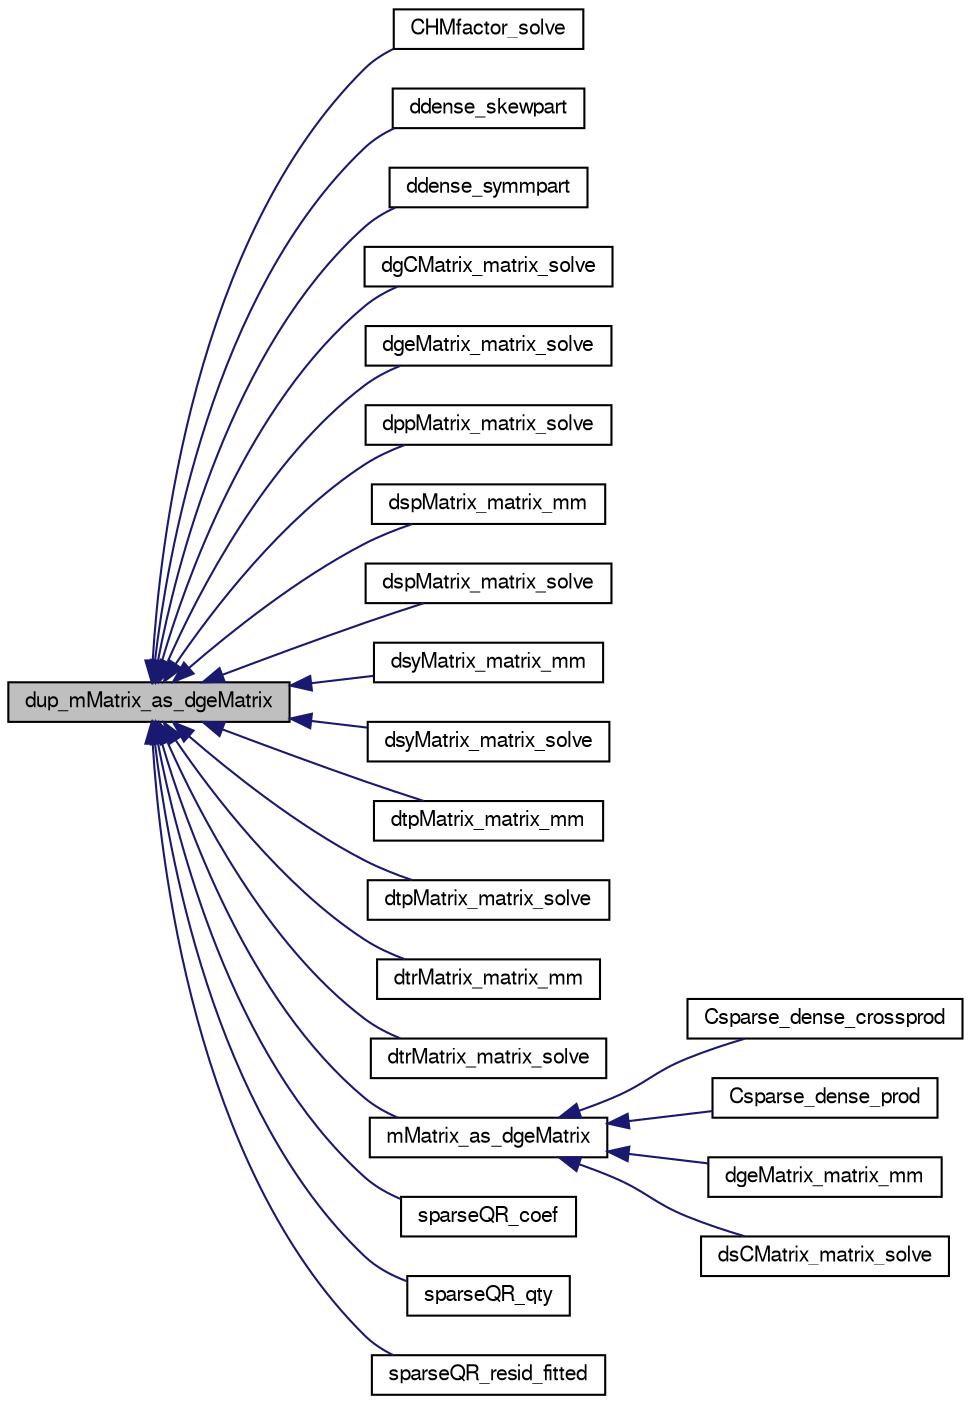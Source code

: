 digraph G
{
  edge [fontname="FreeSans",fontsize=10,labelfontname="FreeSans",labelfontsize=10];
  node [fontname="FreeSans",fontsize=10,shape=record];
  rankdir=LR;
  Node1 [label="dup_mMatrix_as_dgeMatrix",height=0.2,width=0.4,color="black", fillcolor="grey75", style="filled" fontcolor="black"];
  Node1 -> Node2 [dir=back,color="midnightblue",fontsize=10,style="solid",fontname="FreeSans"];
  Node2 [label="CHMfactor_solve",height=0.2,width=0.4,color="black", fillcolor="white", style="filled",URL="$CHMfactor_8h.html#8651ba67f85b2a18a8b2b1b23a392219"];
  Node1 -> Node3 [dir=back,color="midnightblue",fontsize=10,style="solid",fontname="FreeSans"];
  Node3 [label="ddense_skewpart",height=0.2,width=0.4,color="black", fillcolor="white", style="filled",URL="$dense_8h.html#f57ee72c2df4d7eaca5ecd2084f78747"];
  Node1 -> Node4 [dir=back,color="midnightblue",fontsize=10,style="solid",fontname="FreeSans"];
  Node4 [label="ddense_symmpart",height=0.2,width=0.4,color="black", fillcolor="white", style="filled",URL="$dense_8h.html#270b02ab3c84accb423eaefbe42dfe8b"];
  Node1 -> Node5 [dir=back,color="midnightblue",fontsize=10,style="solid",fontname="FreeSans"];
  Node5 [label="dgCMatrix_matrix_solve",height=0.2,width=0.4,color="black", fillcolor="white", style="filled",URL="$dgCMatrix_8h.html#eae674c1f247043d2e34fe45d4239769"];
  Node1 -> Node6 [dir=back,color="midnightblue",fontsize=10,style="solid",fontname="FreeSans"];
  Node6 [label="dgeMatrix_matrix_solve",height=0.2,width=0.4,color="black", fillcolor="white", style="filled",URL="$dgeMatrix_8h.html#4aaf5ed4d71841560a06e2eda9da3762"];
  Node1 -> Node7 [dir=back,color="midnightblue",fontsize=10,style="solid",fontname="FreeSans"];
  Node7 [label="dppMatrix_matrix_solve",height=0.2,width=0.4,color="black", fillcolor="white", style="filled",URL="$dppMatrix_8h.html#0b9f86379aec800872a5267229a7b400"];
  Node1 -> Node8 [dir=back,color="midnightblue",fontsize=10,style="solid",fontname="FreeSans"];
  Node8 [label="dspMatrix_matrix_mm",height=0.2,width=0.4,color="black", fillcolor="white", style="filled",URL="$dspMatrix_8h.html#aa6c019f29f3215d81de78ab81db19c2"];
  Node1 -> Node9 [dir=back,color="midnightblue",fontsize=10,style="solid",fontname="FreeSans"];
  Node9 [label="dspMatrix_matrix_solve",height=0.2,width=0.4,color="black", fillcolor="white", style="filled",URL="$dspMatrix_8h.html#c1c54a26f283497edb9cb22e131ddd77"];
  Node1 -> Node10 [dir=back,color="midnightblue",fontsize=10,style="solid",fontname="FreeSans"];
  Node10 [label="dsyMatrix_matrix_mm",height=0.2,width=0.4,color="black", fillcolor="white", style="filled",URL="$dsyMatrix_8h.html#393e873fe2d4db546a6c8b3eeda0507f"];
  Node1 -> Node11 [dir=back,color="midnightblue",fontsize=10,style="solid",fontname="FreeSans"];
  Node11 [label="dsyMatrix_matrix_solve",height=0.2,width=0.4,color="black", fillcolor="white", style="filled",URL="$dsyMatrix_8h.html#729dcefd1ff17369b45dcd4f7feda7ab"];
  Node1 -> Node12 [dir=back,color="midnightblue",fontsize=10,style="solid",fontname="FreeSans"];
  Node12 [label="dtpMatrix_matrix_mm",height=0.2,width=0.4,color="black", fillcolor="white", style="filled",URL="$dtpMatrix_8h.html#b43f823d6979ab9c45b327843e0be102"];
  Node1 -> Node13 [dir=back,color="midnightblue",fontsize=10,style="solid",fontname="FreeSans"];
  Node13 [label="dtpMatrix_matrix_solve",height=0.2,width=0.4,color="black", fillcolor="white", style="filled",URL="$dtpMatrix_8h.html#f136e9ac2f176132d6db91d571ca0209"];
  Node1 -> Node14 [dir=back,color="midnightblue",fontsize=10,style="solid",fontname="FreeSans"];
  Node14 [label="dtrMatrix_matrix_mm",height=0.2,width=0.4,color="black", fillcolor="white", style="filled",URL="$dtrMatrix_8h.html#9b4306ca6eb49f02df3c802c8bec30b9"];
  Node1 -> Node15 [dir=back,color="midnightblue",fontsize=10,style="solid",fontname="FreeSans"];
  Node15 [label="dtrMatrix_matrix_solve",height=0.2,width=0.4,color="black", fillcolor="white", style="filled",URL="$dtrMatrix_8h.html#5d0b56aff85a147c16111f5dc8c78ef5"];
  Node1 -> Node16 [dir=back,color="midnightblue",fontsize=10,style="solid",fontname="FreeSans"];
  Node16 [label="mMatrix_as_dgeMatrix",height=0.2,width=0.4,color="black", fillcolor="white", style="filled",URL="$Mutils_8h.html#460951a1f5dadb579d977ba114eec12e"];
  Node16 -> Node17 [dir=back,color="midnightblue",fontsize=10,style="solid",fontname="FreeSans"];
  Node17 [label="Csparse_dense_crossprod",height=0.2,width=0.4,color="black", fillcolor="white", style="filled",URL="$Csparse_8h.html#ef1a61ab6f25436301b8ee835106c23b"];
  Node16 -> Node18 [dir=back,color="midnightblue",fontsize=10,style="solid",fontname="FreeSans"];
  Node18 [label="Csparse_dense_prod",height=0.2,width=0.4,color="black", fillcolor="white", style="filled",URL="$Csparse_8h.html#fec5dcac16fd72028456b98704632f1e"];
  Node16 -> Node19 [dir=back,color="midnightblue",fontsize=10,style="solid",fontname="FreeSans"];
  Node19 [label="dgeMatrix_matrix_mm",height=0.2,width=0.4,color="black", fillcolor="white", style="filled",URL="$dgeMatrix_8h.html#cf21cab0cdce9d8e08d40584cbe0647c"];
  Node16 -> Node20 [dir=back,color="midnightblue",fontsize=10,style="solid",fontname="FreeSans"];
  Node20 [label="dsCMatrix_matrix_solve",height=0.2,width=0.4,color="black", fillcolor="white", style="filled",URL="$dsCMatrix_8h.html#e03dda286063199c0f670425084f0f2d"];
  Node1 -> Node21 [dir=back,color="midnightblue",fontsize=10,style="solid",fontname="FreeSans"];
  Node21 [label="sparseQR_coef",height=0.2,width=0.4,color="black", fillcolor="white", style="filled",URL="$sparseQR_8h.html#614549a94002c7e1407cde03a911e16a"];
  Node1 -> Node22 [dir=back,color="midnightblue",fontsize=10,style="solid",fontname="FreeSans"];
  Node22 [label="sparseQR_qty",height=0.2,width=0.4,color="black", fillcolor="white", style="filled",URL="$sparseQR_8h.html#77c75b1c89f4e32f426420faa76275a9"];
  Node1 -> Node23 [dir=back,color="midnightblue",fontsize=10,style="solid",fontname="FreeSans"];
  Node23 [label="sparseQR_resid_fitted",height=0.2,width=0.4,color="black", fillcolor="white", style="filled",URL="$sparseQR_8h.html#43eb94cb27f10aedba5ce50939a9b45c"];
}
